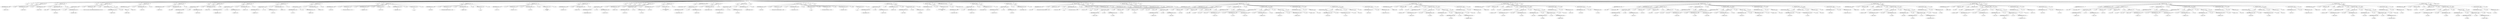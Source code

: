 digraph {

"Prog_11031"->"<
>11032";
"Prog_11031"->"<
>11033";
"Prog_11031"->"<
>11034";
"Prog_11031"->"CallFunction_11035";
"CallFunction_11035"->"IDENTIFIERExpression_11036";
"IDENTIFIERExpression_11036"->"<library>11037";
"CallFunction_11035"->"<(>11038";
"CallFunction_11035"->"IDENTIFIERExpression_11039";
"IDENTIFIERExpression_11039"->"<psych>11040";
"CallFunction_11035"->"<)>11041";
"Prog_11031"->"<
>11042";
"Prog_11031"->"CallFunction_11043";
"CallFunction_11043"->"IDENTIFIERExpression_11044";
"IDENTIFIERExpression_11044"->"<library>11045";
"CallFunction_11043"->"<(>11046";
"CallFunction_11043"->"IDENTIFIERExpression_11047";
"IDENTIFIERExpression_11047"->"<asbio>11048";
"CallFunction_11043"->"<)>11049";
"Prog_11031"->"<
>11050";
"Prog_11031"->"<
>11051";
"Prog_11031"->"CallFunction_11052";
"CallFunction_11052"->"AssignmentOpetators_11053";
"AssignmentOpetators_11053"->"IDENTIFIERExpression_11054";
"IDENTIFIERExpression_11054"->"<dat>11055";
"AssignmentOpetators_11053"->"<<->11056";
"AssignmentOpetators_11053"->"IDENTIFIERExpression_11057";
"IDENTIFIERExpression_11057"->"<read.table>11058";
"CallFunction_11052"->"<(>11059";
"CallFunction_11052"->"STRINGExpression_11060";
"STRINGExpression_11060"->"<http://www.uvm.edu/~dhowell/methods8/DataFiles/Tab2-1.dat>11061";
"CallFunction_11052"->"<,>11062";
"CallFunction_11052"->"AssignmentOpetators_11063";
"AssignmentOpetators_11063"->"IDENTIFIERExpression_11064";
"IDENTIFIERExpression_11064"->"<header>11065";
"AssignmentOpetators_11063"->"<=>11066";
"AssignmentOpetators_11063"->"TRUE_11067";
"TRUE_11067"->"<TRUE>11068";
"CallFunction_11052"->"<)>11069";
"Prog_11031"->"<
>11070";
"Prog_11031"->"CallFunction_11071";
"CallFunction_11071"->"IDENTIFIERExpression_11072";
"IDENTIFIERExpression_11072"->"<head>11073";
"CallFunction_11071"->"<(>11074";
"CallFunction_11071"->"IDENTIFIERExpression_11075";
"IDENTIFIERExpression_11075"->"<dat>11076";
"CallFunction_11071"->"<)>11077";
"Prog_11031"->"<
>11078";
"Prog_11031"->"CallFunction_11079";
"CallFunction_11079"->"IDENTIFIERExpression_11080";
"IDENTIFIERExpression_11080"->"<attach>11081";
"CallFunction_11079"->"<(>11082";
"CallFunction_11079"->"IDENTIFIERExpression_11083";
"IDENTIFIERExpression_11083"->"<dat>11084";
"CallFunction_11079"->"<)>11085";
"Prog_11031"->"<
>11086";
"Prog_11031"->"<
>11087";
"Prog_11031"->"CallFunction_11088";
"CallFunction_11088"->"AssignmentOpetators_11089";
"AssignmentOpetators_11089"->"IDENTIFIERExpression_11090";
"IDENTIFIERExpression_11090"->"<sampmean>11091";
"AssignmentOpetators_11089"->"<<->11092";
"AssignmentOpetators_11089"->"IDENTIFIERExpression_11093";
"IDENTIFIERExpression_11093"->"<mean>11094";
"CallFunction_11088"->"<(>11095";
"CallFunction_11088"->"IDENTIFIERExpression_11096";
"IDENTIFIERExpression_11096"->"<RxTime>11097";
"CallFunction_11088"->"<)>11098";
"Prog_11031"->"<
>11099";
"Prog_11031"->"CallFunction_11100";
"CallFunction_11100"->"AssignmentOpetators_11101";
"AssignmentOpetators_11101"->"IDENTIFIERExpression_11102";
"IDENTIFIERExpression_11102"->"<sampmedian>11103";
"AssignmentOpetators_11101"->"<<->11104";
"AssignmentOpetators_11101"->"IDENTIFIERExpression_11105";
"IDENTIFIERExpression_11105"->"<median>11106";
"CallFunction_11100"->"<(>11107";
"CallFunction_11100"->"IDENTIFIERExpression_11108";
"IDENTIFIERExpression_11108"->"<RxTime>11109";
"CallFunction_11100"->"<)>11110";
"Prog_11031"->"<
>11111";
"Prog_11031"->"CallFunction_11112";
"CallFunction_11112"->"AssignmentOpetators_11113";
"AssignmentOpetators_11113"->"IDENTIFIERExpression_11114";
"IDENTIFIERExpression_11114"->"<sampsd>11115";
"AssignmentOpetators_11113"->"<<->11116";
"AssignmentOpetators_11113"->"IDENTIFIERExpression_11117";
"IDENTIFIERExpression_11117"->"<sd>11118";
"CallFunction_11112"->"<(>11119";
"CallFunction_11112"->"IDENTIFIERExpression_11120";
"IDENTIFIERExpression_11120"->"<RxTime>11121";
"CallFunction_11112"->"<)>11122";
"Prog_11031"->"<
>11123";
"Prog_11031"->"CallFunction_11124";
"CallFunction_11124"->"AssignmentOpetators_11125";
"AssignmentOpetators_11125"->"IDENTIFIERExpression_11126";
"IDENTIFIERExpression_11126"->"<n>11127";
"AssignmentOpetators_11125"->"<<->11128";
"AssignmentOpetators_11125"->"IDENTIFIERExpression_11129";
"IDENTIFIERExpression_11129"->"<length>11130";
"CallFunction_11124"->"<(>11131";
"CallFunction_11124"->"IDENTIFIERExpression_11132";
"IDENTIFIERExpression_11132"->"<RxTime>11133";
"CallFunction_11124"->"<)>11134";
"Prog_11031"->"<
>11135";
"Prog_11031"->"<
>11136";
"Prog_11031"->"CallFunction_11137";
"CallFunction_11137"->"IDENTIFIERExpression_11138";
"IDENTIFIERExpression_11138"->"<cat>11139";
"CallFunction_11137"->"<(>11140";
"CallFunction_11137"->"STRINGExpression_11141";
"STRINGExpression_11141"->"<The mean and median are >11142";
"CallFunction_11137"->"<,>11143";
"CallFunction_11137"->"IDENTIFIERExpression_11144";
"IDENTIFIERExpression_11144"->"<sampmean>11145";
"CallFunction_11137"->"<,>11146";
"CallFunction_11137"->"STRINGExpression_11147";
"STRINGExpression_11147"->"< and >11148";
"CallFunction_11137"->"<,>11149";
"CallFunction_11137"->"IDENTIFIERExpression_11150";
"IDENTIFIERExpression_11150"->"<sampmedian>11151";
"CallFunction_11137"->"<,>11152";
"CallFunction_11137"->"STRINGExpression_11153";
"STRINGExpression_11153"->"<\n>11154";
"CallFunction_11137"->"<)>11155";
"Prog_11031"->"<
>11156";
"Prog_11031"->"CallFunction_11157";
"CallFunction_11157"->"IDENTIFIERExpression_11158";
"IDENTIFIERExpression_11158"->"<cat>11159";
"CallFunction_11157"->"<(>11160";
"CallFunction_11157"->"STRINGExpression_11161";
"STRINGExpression_11161"->"<The sample standard deviation is >11162";
"CallFunction_11157"->"<,>11163";
"CallFunction_11157"->"IDENTIFIERExpression_11164";
"IDENTIFIERExpression_11164"->"<sampsd>11165";
"CallFunction_11157"->"<,>11166";
"CallFunction_11157"->"STRINGExpression_11167";
"STRINGExpression_11167"->"<\n>11168";
"CallFunction_11157"->"<)>11169";
"Prog_11031"->"<
>11170";
"Prog_11031"->"CallFunction_11171";
"CallFunction_11171"->"IDENTIFIERExpression_11172";
"IDENTIFIERExpression_11172"->"<cat>11173";
"CallFunction_11171"->"<(>11174";
"CallFunction_11171"->"STRINGExpression_11175";
"STRINGExpression_11175"->"<There are >11176";
"CallFunction_11171"->"<,>11177";
"CallFunction_11171"->"IDENTIFIERExpression_11178";
"IDENTIFIERExpression_11178"->"<n>11179";
"CallFunction_11171"->"<,>11180";
"CallFunction_11171"->"STRINGExpression_11181";
"STRINGExpression_11181"->"< observations \n>11182";
"CallFunction_11171"->"<)>11183";
"Prog_11031"->"<
>11184";
"Prog_11031"->"CallFunction_11185";
"CallFunction_11185"->"IDENTIFIERExpression_11186";
"IDENTIFIERExpression_11186"->"<describe>11187";
"CallFunction_11185"->"<(>11188";
"CallFunction_11185"->"IDENTIFIERExpression_11189";
"IDENTIFIERExpression_11189"->"<RxTime>11190";
"CallFunction_11185"->"<)>11191";
"Prog_11031"->"<
>11192";
"Prog_11031"->"<
>11193";
"Prog_11031"->"<
>11194";
"Prog_11031"->"<
>11195";
"Prog_11031"->"<
>11196";
"Prog_11031"->"CallFunction_11197";
"CallFunction_11197"->"AssignmentOpetators_11198";
"AssignmentOpetators_11198"->"IDENTIFIERExpression_11199";
"IDENTIFIERExpression_11199"->"<trimmed.sample>11200";
"AssignmentOpetators_11198"->"<<->11201";
"AssignmentOpetators_11198"->"IDENTIFIERExpression_11202";
"IDENTIFIERExpression_11202"->"<trim.me>11203";
"CallFunction_11197"->"<(>11204";
"CallFunction_11197"->"IDENTIFIERExpression_11205";
"IDENTIFIERExpression_11205"->"<RxTime>11206";
"CallFunction_11197"->"<,>11207";
"CallFunction_11197"->"AssignmentOpetators_11208";
"AssignmentOpetators_11208"->"IDENTIFIERExpression_11209";
"IDENTIFIERExpression_11209"->"<trim>11210";
"AssignmentOpetators_11208"->"<=>11211";
"AssignmentOpetators_11208"->"FLOATExpression_11212";
"FLOATExpression_11212"->"<.10>11213";
"CallFunction_11197"->"<)>11214";
"Prog_11031"->"<
>11215";
"Prog_11031"->"CallFunction_11216";
"CallFunction_11216"->"IDENTIFIERExpression_11217";
"IDENTIFIERExpression_11217"->"<cat>11218";
"CallFunction_11216"->"<(>11219";
"CallFunction_11216"->"STRINGExpression_11220";
"STRINGExpression_11220"->"<The trimmed sample is \n>11221";
"CallFunction_11216"->"<)>11222";
"Prog_11031"->"<
>11223";
"Prog_11031"->"IDENTIFIERExpression_11224";
"IDENTIFIERExpression_11224"->"<trimmed.sample>11225";
"Prog_11031"->"<
>11226";
"Prog_11031"->"CallFunction_11227";
"CallFunction_11227"->"AssignmentOpetators_11228";
"AssignmentOpetators_11228"->"IDENTIFIERExpression_11229";
"IDENTIFIERExpression_11229"->"<trimmed.mean>11230";
"AssignmentOpetators_11228"->"<<->11231";
"AssignmentOpetators_11228"->"IDENTIFIERExpression_11232";
"IDENTIFIERExpression_11232"->"<mean>11233";
"CallFunction_11227"->"<(>11234";
"CallFunction_11227"->"IDENTIFIERExpression_11235";
"IDENTIFIERExpression_11235"->"<trimmed.sample>11236";
"CallFunction_11227"->"<)>11237";
"Prog_11031"->"<
>11238";
"Prog_11031"->"CallFunction_11239";
"CallFunction_11239"->"AssignmentOpetators_11240";
"AssignmentOpetators_11240"->"IDENTIFIERExpression_11241";
"IDENTIFIERExpression_11241"->"<trimmed.sd>11242";
"AssignmentOpetators_11240"->"<<->11243";
"AssignmentOpetators_11240"->"IDENTIFIERExpression_11244";
"IDENTIFIERExpression_11244"->"<sd>11245";
"CallFunction_11239"->"<(>11246";
"CallFunction_11239"->"IDENTIFIERExpression_11247";
"IDENTIFIERExpression_11247"->"<trimmed.sample>11248";
"CallFunction_11239"->"<)>11249";
"Prog_11031"->"<
>11250";
"Prog_11031"->"CallFunction_11251";
"CallFunction_11251"->"IDENTIFIERExpression_11252";
"IDENTIFIERExpression_11252"->"<cat>11253";
"CallFunction_11251"->"<(>11254";
"CallFunction_11251"->"STRINGExpression_11255";
"STRINGExpression_11255"->"<The mean of the trimmed sample is >11256";
"CallFunction_11251"->"<,>11257";
"CallFunction_11251"->"IDENTIFIERExpression_11258";
"IDENTIFIERExpression_11258"->"<trimmed.mean>11259";
"CallFunction_11251"->"<,>11260";
"CallFunction_11251"->"STRINGExpression_11261";
"STRINGExpression_11261"->"<\n>11262";
"CallFunction_11251"->"<,>11263";
"CallFunction_11251"->"STRINGExpression_11264";
"STRINGExpression_11264"->"<The standard deviation is >11265";
"CallFunction_11251"->"<,>11266";
"CallFunction_11251"->"IDENTIFIERExpression_11267";
"IDENTIFIERExpression_11267"->"<trimmed.sd>11268";
"CallFunction_11251"->"<,>11269";
"CallFunction_11251"->"STRINGExpression_11270";
"STRINGExpression_11270"->"<\n>11271";
"CallFunction_11251"->"<)>11272";
"Prog_11031"->"<
>11273";
"Prog_11031"->"<
>11274";
"Prog_11031"->"<
>11275";
"Prog_11031"->"CallFunction_11276";
"CallFunction_11276"->"AssignmentOpetators_11277";
"AssignmentOpetators_11277"->"IDENTIFIERExpression_11278";
"IDENTIFIERExpression_11278"->"<winsor.sample>11279";
"AssignmentOpetators_11277"->"<<->11280";
"AssignmentOpetators_11277"->"IDENTIFIERExpression_11281";
"IDENTIFIERExpression_11281"->"<winsor>11282";
"CallFunction_11276"->"<(>11283";
"CallFunction_11276"->"IDENTIFIERExpression_11284";
"IDENTIFIERExpression_11284"->"<RxTime>11285";
"CallFunction_11276"->"<,>11286";
"CallFunction_11276"->"AssignmentOpetators_11287";
"AssignmentOpetators_11287"->"IDENTIFIERExpression_11288";
"IDENTIFIERExpression_11288"->"<trim>11289";
"AssignmentOpetators_11287"->"<=>11290";
"AssignmentOpetators_11287"->"FLOATExpression_11291";
"FLOATExpression_11291"->"<.10>11292";
"CallFunction_11276"->"<)>11293";
"Prog_11031"->"<
>11294";
"Prog_11031"->"CallFunction_11295";
"CallFunction_11295"->"IDENTIFIERExpression_11296";
"IDENTIFIERExpression_11296"->"<cat>11297";
"CallFunction_11295"->"<(>11298";
"CallFunction_11295"->"STRINGExpression_11299";
"STRINGExpression_11299"->"<The Winsorized sample is \n>11300";
"CallFunction_11295"->"<)>11301";
"Prog_11031"->"<
>11302";
"Prog_11031"->"IDENTIFIERExpression_11303";
"IDENTIFIERExpression_11303"->"<winsor.sample>11304";
"Prog_11031"->"<
>11305";
"Prog_11031"->"CallFunction_11306";
"CallFunction_11306"->"AssignmentOpetators_11307";
"AssignmentOpetators_11307"->"IDENTIFIERExpression_11308";
"IDENTIFIERExpression_11308"->"<winsor.mean>11309";
"AssignmentOpetators_11307"->"<<->11310";
"AssignmentOpetators_11307"->"IDENTIFIERExpression_11311";
"IDENTIFIERExpression_11311"->"<mean>11312";
"CallFunction_11306"->"<(>11313";
"CallFunction_11306"->"IDENTIFIERExpression_11314";
"IDENTIFIERExpression_11314"->"<winsor.sample>11315";
"CallFunction_11306"->"<)>11316";
"Prog_11031"->"<
>11317";
"Prog_11031"->"CallFunction_11318";
"CallFunction_11318"->"AssignmentOpetators_11319";
"AssignmentOpetators_11319"->"IDENTIFIERExpression_11320";
"IDENTIFIERExpression_11320"->"<winsor.sd>11321";
"AssignmentOpetators_11319"->"<<->11322";
"AssignmentOpetators_11319"->"IDENTIFIERExpression_11323";
"IDENTIFIERExpression_11323"->"<sd>11324";
"CallFunction_11318"->"<(>11325";
"CallFunction_11318"->"IDENTIFIERExpression_11326";
"IDENTIFIERExpression_11326"->"<winsor.sample>11327";
"CallFunction_11318"->"<)>11328";
"Prog_11031"->"<
>11329";
"Prog_11031"->"CallFunction_11330";
"CallFunction_11330"->"IDENTIFIERExpression_11331";
"IDENTIFIERExpression_11331"->"<cat>11332";
"CallFunction_11330"->"<(>11333";
"CallFunction_11330"->"STRINGExpression_11334";
"STRINGExpression_11334"->"<The mean of the Winsorized sample is >11335";
"CallFunction_11330"->"<,>11336";
"CallFunction_11330"->"IDENTIFIERExpression_11337";
"IDENTIFIERExpression_11337"->"<winsor.mean>11338";
"CallFunction_11330"->"<,>11339";
"CallFunction_11330"->"STRINGExpression_11340";
"STRINGExpression_11340"->"<\n>11341";
"CallFunction_11330"->"<,>11342";
"CallFunction_11330"->"STRINGExpression_11343";
"STRINGExpression_11343"->"<The standard deviation is >11344";
"CallFunction_11330"->"<,>11345";
"CallFunction_11330"->"IDENTIFIERExpression_11346";
"IDENTIFIERExpression_11346"->"<winsor.sd>11347";
"CallFunction_11330"->"<,>11348";
"CallFunction_11330"->"STRINGExpression_11349";
"STRINGExpression_11349"->"<\n>11350";
"CallFunction_11330"->"<)>11351";
"Prog_11031"->"<
>11352";
"Prog_11031"->"<
>11353";
"Prog_11031"->"<
>11354";
"Prog_11031"->"CallFunction_11355";
"CallFunction_11355"->"IDENTIFIERExpression_11356";
"IDENTIFIERExpression_11356"->"<par>11357";
"CallFunction_11355"->"<(>11358";
"CallFunction_11355"->"CallFunction_11359";
"CallFunction_11359"->"AssignmentOpetators_11360";
"AssignmentOpetators_11360"->"IDENTIFIERExpression_11361";
"IDENTIFIERExpression_11361"->"<mfrow>11362";
"AssignmentOpetators_11360"->"<=>11363";
"AssignmentOpetators_11360"->"IDENTIFIERExpression_11364";
"IDENTIFIERExpression_11364"->"<c>11365";
"CallFunction_11359"->"<(>11366";
"CallFunction_11359"->"INTExpression_11367";
"INTExpression_11367"->"<3>11368";
"CallFunction_11359"->"<,>11369";
"CallFunction_11359"->"INTExpression_11370";
"INTExpression_11370"->"<1>11371";
"CallFunction_11359"->"<)>11372";
"CallFunction_11355"->"<)>11373";
"Prog_11031"->"<
>11374";
"Prog_11031"->"<
>11375";
"Prog_11031"->"<
>11376";
"Prog_11031"->"CallFunction_11377";
"CallFunction_11377"->"IDENTIFIERExpression_11378";
"IDENTIFIERExpression_11378"->"<hist>11379";
"CallFunction_11377"->"<(>11380";
"CallFunction_11377"->"IDENTIFIERExpression_11381";
"IDENTIFIERExpression_11381"->"<RxTime>11382";
"CallFunction_11377"->"<,>11383";
"CallFunction_11377"->"CallFunction_11384";
"CallFunction_11384"->"AssignmentOpetators_11385";
"AssignmentOpetators_11385"->"IDENTIFIERExpression_11386";
"IDENTIFIERExpression_11386"->"<breaks>11387";
"AssignmentOpetators_11385"->"<=>11388";
"AssignmentOpetators_11385"->"IDENTIFIERExpression_11389";
"IDENTIFIERExpression_11389"->"<seq>11390";
"CallFunction_11384"->"<(>11391";
"CallFunction_11384"->"INTExpression_11392";
"INTExpression_11392"->"<30>11393";
"CallFunction_11384"->"<,>11394";
"CallFunction_11384"->"INTExpression_11395";
"INTExpression_11395"->"<130>11396";
"CallFunction_11384"->"<,>11397";
"CallFunction_11384"->"INTExpression_11398";
"INTExpression_11398"->"<5>11399";
"CallFunction_11384"->"<)>11400";
"CallFunction_11377"->"<,>11401";
"CallFunction_11377"->"AssignmentOpetators_11402";
"AssignmentOpetators_11402"->"IDENTIFIERExpression_11403";
"IDENTIFIERExpression_11403"->"<col>11404";
"AssignmentOpetators_11402"->"<=>11405";
"AssignmentOpetators_11402"->"STRINGExpression_11406";
"STRINGExpression_11406"->"<blue>11407";
"CallFunction_11377"->"<,>11408";
"CallFunction_11377"->"CallFunction_11409";
"CallFunction_11409"->"AssignmentOpetators_11410";
"AssignmentOpetators_11410"->"IDENTIFIERExpression_11411";
"IDENTIFIERExpression_11411"->"<xlim>11412";
"AssignmentOpetators_11410"->"<=>11413";
"AssignmentOpetators_11410"->"IDENTIFIERExpression_11414";
"IDENTIFIERExpression_11414"->"<c>11415";
"CallFunction_11409"->"<(>11416";
"CallFunction_11409"->"CallFunction_11417";
"CallFunction_11417"->"IDENTIFIERExpression_11418";
"IDENTIFIERExpression_11418"->"<min>11419";
"CallFunction_11417"->"<(>11420";
"CallFunction_11417"->"IDENTIFIERExpression_11421";
"IDENTIFIERExpression_11421"->"<RxTime>11422";
"CallFunction_11417"->"<)>11423";
"CallFunction_11409"->"<,>11424";
"CallFunction_11409"->"CallFunction_11425";
"CallFunction_11425"->"IDENTIFIERExpression_11426";
"IDENTIFIERExpression_11426"->"<max>11427";
"CallFunction_11425"->"<(>11428";
"CallFunction_11425"->"IDENTIFIERExpression_11429";
"IDENTIFIERExpression_11429"->"<RxTime>11430";
"CallFunction_11425"->"<)>11431";
"CallFunction_11409"->"<)>11432";
"CallFunction_11377"->"<,>11433";
"CallFunction_11377"->"AssignmentOpetators_11434";
"AssignmentOpetators_11434"->"IDENTIFIERExpression_11435";
"IDENTIFIERExpression_11435"->"<density>11436";
"AssignmentOpetators_11434"->"<=>11437";
"AssignmentOpetators_11434"->"INTExpression_11438";
"INTExpression_11438"->"<10>11439";
"CallFunction_11377"->"<,>11440";
"CallFunction_11377"->"CallFunction_11441";
"CallFunction_11441"->"AssignmentOpetators_11442";
"AssignmentOpetators_11442"->"IDENTIFIERExpression_11443";
"IDENTIFIERExpression_11443"->"<ylim>11444";
"AssignmentOpetators_11442"->"<=>11445";
"AssignmentOpetators_11442"->"IDENTIFIERExpression_11446";
"IDENTIFIERExpression_11446"->"<c>11447";
"CallFunction_11441"->"<(>11448";
"CallFunction_11441"->"INTExpression_11449";
"INTExpression_11449"->"<0>11450";
"CallFunction_11441"->"<,>11451";
"CallFunction_11441"->"INTExpression_11452";
"INTExpression_11452"->"<60>11453";
"CallFunction_11441"->"<)>11454";
"CallFunction_11377"->"<,>11455";
"CallFunction_11377"->"AssignmentOpetators_11456";
"AssignmentOpetators_11456"->"IDENTIFIERExpression_11457";
"IDENTIFIERExpression_11457"->"<xlab>11458";
"AssignmentOpetators_11456"->"<=>11459";
"AssignmentOpetators_11456"->"STRINGExpression_11460";
"STRINGExpression_11460"->"<Reaction Time>11461";
"CallFunction_11377"->"<)>11462";
"Prog_11031"->"<
>11463";
"Prog_11031"->"CallFunction_11464";
"CallFunction_11464"->"IDENTIFIERExpression_11465";
"IDENTIFIERExpression_11465"->"<legend>11466";
"CallFunction_11464"->"<(>11467";
"CallFunction_11464"->"INTExpression_11468";
"INTExpression_11468"->"<80>11469";
"CallFunction_11464"->"<,>11470";
"CallFunction_11464"->"INTExpression_11471";
"INTExpression_11471"->"<45>11472";
"CallFunction_11464"->"<,>11473";
"CallFunction_11464"->"CallFunction_11474";
"CallFunction_11474"->"IDENTIFIERExpression_11475";
"IDENTIFIERExpression_11475"->"<substitute>11476";
"CallFunction_11474"->"<(>11477";
"CallFunction_11474"->"Comparisons_11478";
"Comparisons_11478"->"IDENTIFIERExpression_11479";
"IDENTIFIERExpression_11479"->"<Mean>11480";
"Comparisons_11478"->"<==>11481";
"Comparisons_11478"->"IDENTIFIERExpression_11482";
"IDENTIFIERExpression_11482"->"<a>11483";
"CallFunction_11474"->"<,>11484";
"CallFunction_11474"->"CallFunction_11485";
"CallFunction_11485"->"IDENTIFIERExpression_11486";
"IDENTIFIERExpression_11486"->"<list>11487";
"CallFunction_11485"->"<(>11488";
"CallFunction_11485"->"AssignmentOpetators_11489";
"AssignmentOpetators_11489"->"IDENTIFIERExpression_11490";
"IDENTIFIERExpression_11490"->"<a>11491";
"AssignmentOpetators_11489"->"<=>11492";
"AssignmentOpetators_11489"->"IDENTIFIERExpression_11493";
"IDENTIFIERExpression_11493"->"<sampmean>11494";
"CallFunction_11485"->"<)>11495";
"CallFunction_11474"->"<)>11496";
"CallFunction_11464"->"<,>11497";
"CallFunction_11464"->"AssignmentOpetators_11498";
"AssignmentOpetators_11498"->"IDENTIFIERExpression_11499";
"IDENTIFIERExpression_11499"->"<bty>11500";
"AssignmentOpetators_11498"->"<=>11501";
"AssignmentOpetators_11498"->"STRINGExpression_11502";
"STRINGExpression_11502"->"<n>11503";
"CallFunction_11464"->"<)>11504";
"Prog_11031"->"<
>11505";
"Prog_11031"->"CallFunction_11506";
"CallFunction_11506"->"IDENTIFIERExpression_11507";
"IDENTIFIERExpression_11507"->"<legend>11508";
"CallFunction_11506"->"<(>11509";
"CallFunction_11506"->"INTExpression_11510";
"INTExpression_11510"->"<80>11511";
"CallFunction_11506"->"<,>11512";
"CallFunction_11506"->"INTExpression_11513";
"INTExpression_11513"->"<30>11514";
"CallFunction_11506"->"<,>11515";
"CallFunction_11506"->"CallFunction_11516";
"CallFunction_11516"->"IDENTIFIERExpression_11517";
"IDENTIFIERExpression_11517"->"<substitute>11518";
"CallFunction_11516"->"<(>11519";
"CallFunction_11516"->"Comparisons_11520";
"Comparisons_11520"->"IDENTIFIERExpression_11521";
"IDENTIFIERExpression_11521"->"<sd>11522";
"Comparisons_11520"->"<==>11523";
"Comparisons_11520"->"IDENTIFIERExpression_11524";
"IDENTIFIERExpression_11524"->"<a>11525";
"CallFunction_11516"->"<,>11526";
"CallFunction_11516"->"CallFunction_11527";
"CallFunction_11527"->"IDENTIFIERExpression_11528";
"IDENTIFIERExpression_11528"->"<list>11529";
"CallFunction_11527"->"<(>11530";
"CallFunction_11527"->"AssignmentOpetators_11531";
"AssignmentOpetators_11531"->"IDENTIFIERExpression_11532";
"IDENTIFIERExpression_11532"->"<a>11533";
"AssignmentOpetators_11531"->"<=>11534";
"AssignmentOpetators_11531"->"IDENTIFIERExpression_11535";
"IDENTIFIERExpression_11535"->"<sampsd>11536";
"CallFunction_11527"->"<)>11537";
"CallFunction_11516"->"<)>11538";
"CallFunction_11506"->"<,>11539";
"CallFunction_11506"->"AssignmentOpetators_11540";
"AssignmentOpetators_11540"->"IDENTIFIERExpression_11541";
"IDENTIFIERExpression_11541"->"<col>11542";
"AssignmentOpetators_11540"->"<=>11543";
"AssignmentOpetators_11540"->"STRINGExpression_11544";
"STRINGExpression_11544"->"<blue>11545";
"CallFunction_11506"->"<,>11546";
"CallFunction_11506"->"AssignmentOpetators_11547";
"AssignmentOpetators_11547"->"IDENTIFIERExpression_11548";
"IDENTIFIERExpression_11548"->"<bty>11549";
"AssignmentOpetators_11547"->"<=>11550";
"AssignmentOpetators_11547"->"STRINGExpression_11551";
"STRINGExpression_11551"->"<n>11552";
"CallFunction_11506"->"<)>11553";
"Prog_11031"->"<
>11554";
"Prog_11031"->"<
>11555";
"Prog_11031"->"<
>11556";
"Prog_11031"->"CallFunction_11557";
"CallFunction_11557"->"IDENTIFIERExpression_11558";
"IDENTIFIERExpression_11558"->"<hist>11559";
"CallFunction_11557"->"<(>11560";
"CallFunction_11557"->"IDENTIFIERExpression_11561";
"IDENTIFIERExpression_11561"->"<trimmed.sample>11562";
"CallFunction_11557"->"<,>11563";
"CallFunction_11557"->"CallFunction_11564";
"CallFunction_11564"->"AssignmentOpetators_11565";
"AssignmentOpetators_11565"->"IDENTIFIERExpression_11566";
"IDENTIFIERExpression_11566"->"<breaks>11567";
"AssignmentOpetators_11565"->"<=>11568";
"AssignmentOpetators_11565"->"IDENTIFIERExpression_11569";
"IDENTIFIERExpression_11569"->"<seq>11570";
"CallFunction_11564"->"<(>11571";
"CallFunction_11564"->"INTExpression_11572";
"INTExpression_11572"->"<30>11573";
"CallFunction_11564"->"<,>11574";
"CallFunction_11564"->"INTExpression_11575";
"INTExpression_11575"->"<130>11576";
"CallFunction_11564"->"<,>11577";
"CallFunction_11564"->"INTExpression_11578";
"INTExpression_11578"->"<5>11579";
"CallFunction_11564"->"<)>11580";
"CallFunction_11557"->"<,>11581";
"CallFunction_11557"->"AssignmentOpetators_11582";
"AssignmentOpetators_11582"->"IDENTIFIERExpression_11583";
"IDENTIFIERExpression_11583"->"<col>11584";
"AssignmentOpetators_11582"->"<=>11585";
"AssignmentOpetators_11582"->"STRINGExpression_11586";
"STRINGExpression_11586"->"<red>11587";
"CallFunction_11557"->"<,>11588";
"CallFunction_11557"->"CallFunction_11589";
"CallFunction_11589"->"AssignmentOpetators_11590";
"AssignmentOpetators_11590"->"IDENTIFIERExpression_11591";
"IDENTIFIERExpression_11591"->"<xlim>11592";
"AssignmentOpetators_11590"->"<=>11593";
"AssignmentOpetators_11590"->"IDENTIFIERExpression_11594";
"IDENTIFIERExpression_11594"->"<c>11595";
"CallFunction_11589"->"<(>11596";
"CallFunction_11589"->"CallFunction_11597";
"CallFunction_11597"->"IDENTIFIERExpression_11598";
"IDENTIFIERExpression_11598"->"<min>11599";
"CallFunction_11597"->"<(>11600";
"CallFunction_11597"->"IDENTIFIERExpression_11601";
"IDENTIFIERExpression_11601"->"<RxTime>11602";
"CallFunction_11597"->"<)>11603";
"CallFunction_11589"->"<,>11604";
"CallFunction_11589"->"CallFunction_11605";
"CallFunction_11605"->"IDENTIFIERExpression_11606";
"IDENTIFIERExpression_11606"->"<max>11607";
"CallFunction_11605"->"<(>11608";
"CallFunction_11605"->"IDENTIFIERExpression_11609";
"IDENTIFIERExpression_11609"->"<RxTime>11610";
"CallFunction_11605"->"<)>11611";
"CallFunction_11589"->"<)>11612";
"CallFunction_11557"->"<,>11613";
"CallFunction_11557"->"AssignmentOpetators_11614";
"AssignmentOpetators_11614"->"IDENTIFIERExpression_11615";
"IDENTIFIERExpression_11615"->"<density>11616";
"AssignmentOpetators_11614"->"<=>11617";
"AssignmentOpetators_11614"->"INTExpression_11618";
"INTExpression_11618"->"<20>11619";
"CallFunction_11557"->"<,>11620";
"CallFunction_11557"->"CallFunction_11621";
"CallFunction_11621"->"AssignmentOpetators_11622";
"AssignmentOpetators_11622"->"IDENTIFIERExpression_11623";
"IDENTIFIERExpression_11623"->"<ylim>11624";
"AssignmentOpetators_11622"->"<=>11625";
"AssignmentOpetators_11622"->"IDENTIFIERExpression_11626";
"IDENTIFIERExpression_11626"->"<c>11627";
"CallFunction_11621"->"<(>11628";
"CallFunction_11621"->"INTExpression_11629";
"INTExpression_11629"->"<0>11630";
"CallFunction_11621"->"<,>11631";
"CallFunction_11621"->"INTExpression_11632";
"INTExpression_11632"->"<60>11633";
"CallFunction_11621"->"<)>11634";
"CallFunction_11557"->"<,>11635";
"CallFunction_11557"->"AssignmentOpetators_11636";
"AssignmentOpetators_11636"->"IDENTIFIERExpression_11637";
"IDENTIFIERExpression_11637"->"<xlab>11638";
"AssignmentOpetators_11636"->"<=>11639";
"AssignmentOpetators_11636"->"STRINGExpression_11640";
"STRINGExpression_11640"->"<Reaction Time>11641";
"CallFunction_11557"->"<)>11642";
"Prog_11031"->"<
>11643";
"Prog_11031"->"CallFunction_11644";
"CallFunction_11644"->"IDENTIFIERExpression_11645";
"IDENTIFIERExpression_11645"->"<legend>11646";
"CallFunction_11644"->"<(>11647";
"CallFunction_11644"->"INTExpression_11648";
"INTExpression_11648"->"<80>11649";
"CallFunction_11644"->"<,>11650";
"CallFunction_11644"->"INTExpression_11651";
"INTExpression_11651"->"<45>11652";
"CallFunction_11644"->"<,>11653";
"CallFunction_11644"->"CallFunction_11654";
"CallFunction_11654"->"IDENTIFIERExpression_11655";
"IDENTIFIERExpression_11655"->"<substitute>11656";
"CallFunction_11654"->"<(>11657";
"CallFunction_11654"->"Comparisons_11658";
"Comparisons_11658"->"IDENTIFIERExpression_11659";
"IDENTIFIERExpression_11659"->"<Mean>11660";
"Comparisons_11658"->"<==>11661";
"Comparisons_11658"->"IDENTIFIERExpression_11662";
"IDENTIFIERExpression_11662"->"<a>11663";
"CallFunction_11654"->"<,>11664";
"CallFunction_11654"->"CallFunction_11665";
"CallFunction_11665"->"IDENTIFIERExpression_11666";
"IDENTIFIERExpression_11666"->"<list>11667";
"CallFunction_11665"->"<(>11668";
"CallFunction_11665"->"AssignmentOpetators_11669";
"AssignmentOpetators_11669"->"IDENTIFIERExpression_11670";
"IDENTIFIERExpression_11670"->"<a>11671";
"AssignmentOpetators_11669"->"<=>11672";
"AssignmentOpetators_11669"->"IDENTIFIERExpression_11673";
"IDENTIFIERExpression_11673"->"<trimmed.mean>11674";
"CallFunction_11665"->"<)>11675";
"CallFunction_11654"->"<)>11676";
"CallFunction_11644"->"<,>11677";
"CallFunction_11644"->"AssignmentOpetators_11678";
"AssignmentOpetators_11678"->"IDENTIFIERExpression_11679";
"IDENTIFIERExpression_11679"->"<bty>11680";
"AssignmentOpetators_11678"->"<=>11681";
"AssignmentOpetators_11678"->"STRINGExpression_11682";
"STRINGExpression_11682"->"<n>11683";
"CallFunction_11644"->"<)>11684";
"Prog_11031"->"<
>11685";
"Prog_11031"->"CallFunction_11686";
"CallFunction_11686"->"IDENTIFIERExpression_11687";
"IDENTIFIERExpression_11687"->"<legend>11688";
"CallFunction_11686"->"<(>11689";
"CallFunction_11686"->"INTExpression_11690";
"INTExpression_11690"->"<80>11691";
"CallFunction_11686"->"<,>11692";
"CallFunction_11686"->"INTExpression_11693";
"INTExpression_11693"->"<30>11694";
"CallFunction_11686"->"<,>11695";
"CallFunction_11686"->"CallFunction_11696";
"CallFunction_11696"->"IDENTIFIERExpression_11697";
"IDENTIFIERExpression_11697"->"<substitute>11698";
"CallFunction_11696"->"<(>11699";
"CallFunction_11696"->"Comparisons_11700";
"Comparisons_11700"->"IDENTIFIERExpression_11701";
"IDENTIFIERExpression_11701"->"<sd>11702";
"Comparisons_11700"->"<==>11703";
"Comparisons_11700"->"IDENTIFIERExpression_11704";
"IDENTIFIERExpression_11704"->"<a>11705";
"CallFunction_11696"->"<,>11706";
"CallFunction_11696"->"CallFunction_11707";
"CallFunction_11707"->"IDENTIFIERExpression_11708";
"IDENTIFIERExpression_11708"->"<list>11709";
"CallFunction_11707"->"<(>11710";
"CallFunction_11707"->"AssignmentOpetators_11711";
"AssignmentOpetators_11711"->"IDENTIFIERExpression_11712";
"IDENTIFIERExpression_11712"->"<a>11713";
"AssignmentOpetators_11711"->"<=>11714";
"AssignmentOpetators_11711"->"IDENTIFIERExpression_11715";
"IDENTIFIERExpression_11715"->"<trimmed.sd>11716";
"CallFunction_11707"->"<)>11717";
"CallFunction_11696"->"<)>11718";
"CallFunction_11686"->"<,>11719";
"CallFunction_11686"->"AssignmentOpetators_11720";
"AssignmentOpetators_11720"->"IDENTIFIERExpression_11721";
"IDENTIFIERExpression_11721"->"<col>11722";
"AssignmentOpetators_11720"->"<=>11723";
"AssignmentOpetators_11720"->"STRINGExpression_11724";
"STRINGExpression_11724"->"<blue>11725";
"CallFunction_11686"->"<,>11726";
"CallFunction_11686"->"AssignmentOpetators_11727";
"AssignmentOpetators_11727"->"IDENTIFIERExpression_11728";
"IDENTIFIERExpression_11728"->"<bty>11729";
"AssignmentOpetators_11727"->"<=>11730";
"AssignmentOpetators_11727"->"STRINGExpression_11731";
"STRINGExpression_11731"->"<n>11732";
"CallFunction_11686"->"<)>11733";
"Prog_11031"->"<
>11734";
"Prog_11031"->"<
>11735";
"Prog_11031"->"CallFunction_11736";
"CallFunction_11736"->"IDENTIFIERExpression_11737";
"IDENTIFIERExpression_11737"->"<hist>11738";
"CallFunction_11736"->"<(>11739";
"CallFunction_11736"->"IDENTIFIERExpression_11740";
"IDENTIFIERExpression_11740"->"<winsor.sample>11741";
"CallFunction_11736"->"<,>11742";
"CallFunction_11736"->"CallFunction_11743";
"CallFunction_11743"->"AssignmentOpetators_11744";
"AssignmentOpetators_11744"->"IDENTIFIERExpression_11745";
"IDENTIFIERExpression_11745"->"<breaks>11746";
"AssignmentOpetators_11744"->"<=>11747";
"AssignmentOpetators_11744"->"IDENTIFIERExpression_11748";
"IDENTIFIERExpression_11748"->"<seq>11749";
"CallFunction_11743"->"<(>11750";
"CallFunction_11743"->"INTExpression_11751";
"INTExpression_11751"->"<30>11752";
"CallFunction_11743"->"<,>11753";
"CallFunction_11743"->"INTExpression_11754";
"INTExpression_11754"->"<130>11755";
"CallFunction_11743"->"<,>11756";
"CallFunction_11743"->"INTExpression_11757";
"INTExpression_11757"->"<5>11758";
"CallFunction_11743"->"<)>11759";
"CallFunction_11736"->"<,>11760";
"CallFunction_11736"->"AssignmentOpetators_11761";
"AssignmentOpetators_11761"->"IDENTIFIERExpression_11762";
"IDENTIFIERExpression_11762"->"<col>11763";
"AssignmentOpetators_11761"->"<=>11764";
"AssignmentOpetators_11761"->"STRINGExpression_11765";
"STRINGExpression_11765"->"<green>11766";
"CallFunction_11736"->"<,>11767";
"CallFunction_11736"->"CallFunction_11768";
"CallFunction_11768"->"AssignmentOpetators_11769";
"AssignmentOpetators_11769"->"IDENTIFIERExpression_11770";
"IDENTIFIERExpression_11770"->"<xlim>11771";
"AssignmentOpetators_11769"->"<=>11772";
"AssignmentOpetators_11769"->"IDENTIFIERExpression_11773";
"IDENTIFIERExpression_11773"->"<c>11774";
"CallFunction_11768"->"<(>11775";
"CallFunction_11768"->"CallFunction_11776";
"CallFunction_11776"->"IDENTIFIERExpression_11777";
"IDENTIFIERExpression_11777"->"<min>11778";
"CallFunction_11776"->"<(>11779";
"CallFunction_11776"->"IDENTIFIERExpression_11780";
"IDENTIFIERExpression_11780"->"<RxTime>11781";
"CallFunction_11776"->"<)>11782";
"CallFunction_11768"->"<,>11783";
"CallFunction_11768"->"CallFunction_11784";
"CallFunction_11784"->"IDENTIFIERExpression_11785";
"IDENTIFIERExpression_11785"->"<max>11786";
"CallFunction_11784"->"<(>11787";
"CallFunction_11784"->"IDENTIFIERExpression_11788";
"IDENTIFIERExpression_11788"->"<RxTime>11789";
"CallFunction_11784"->"<)>11790";
"CallFunction_11768"->"<)>11791";
"CallFunction_11736"->"<,>11792";
"CallFunction_11736"->"AssignmentOpetators_11793";
"AssignmentOpetators_11793"->"IDENTIFIERExpression_11794";
"IDENTIFIERExpression_11794"->"<density>11795";
"AssignmentOpetators_11793"->"<=>11796";
"AssignmentOpetators_11793"->"INTExpression_11797";
"INTExpression_11797"->"<20>11798";
"CallFunction_11736"->"<,>11799";
"CallFunction_11736"->"CallFunction_11800";
"CallFunction_11800"->"AssignmentOpetators_11801";
"AssignmentOpetators_11801"->"IDENTIFIERExpression_11802";
"IDENTIFIERExpression_11802"->"<ylim>11803";
"AssignmentOpetators_11801"->"<=>11804";
"AssignmentOpetators_11801"->"IDENTIFIERExpression_11805";
"IDENTIFIERExpression_11805"->"<c>11806";
"CallFunction_11800"->"<(>11807";
"CallFunction_11800"->"INTExpression_11808";
"INTExpression_11808"->"<0>11809";
"CallFunction_11800"->"<,>11810";
"CallFunction_11800"->"INTExpression_11811";
"INTExpression_11811"->"<60>11812";
"CallFunction_11800"->"<)>11813";
"CallFunction_11736"->"<,>11814";
"CallFunction_11736"->"AssignmentOpetators_11815";
"AssignmentOpetators_11815"->"IDENTIFIERExpression_11816";
"IDENTIFIERExpression_11816"->"<xlab>11817";
"AssignmentOpetators_11815"->"<=>11818";
"AssignmentOpetators_11815"->"STRINGExpression_11819";
"STRINGExpression_11819"->"<Reaction Time>11820";
"CallFunction_11736"->"<)>11821";
"Prog_11031"->"<
>11822";
"Prog_11031"->"CallFunction_11823";
"CallFunction_11823"->"IDENTIFIERExpression_11824";
"IDENTIFIERExpression_11824"->"<legend>11825";
"CallFunction_11823"->"<(>11826";
"CallFunction_11823"->"INTExpression_11827";
"INTExpression_11827"->"<80>11828";
"CallFunction_11823"->"<,>11829";
"CallFunction_11823"->"INTExpression_11830";
"INTExpression_11830"->"<45>11831";
"CallFunction_11823"->"<,>11832";
"CallFunction_11823"->"CallFunction_11833";
"CallFunction_11833"->"IDENTIFIERExpression_11834";
"IDENTIFIERExpression_11834"->"<substitute>11835";
"CallFunction_11833"->"<(>11836";
"CallFunction_11833"->"Comparisons_11837";
"Comparisons_11837"->"IDENTIFIERExpression_11838";
"IDENTIFIERExpression_11838"->"<Mean>11839";
"Comparisons_11837"->"<==>11840";
"Comparisons_11837"->"IDENTIFIERExpression_11841";
"IDENTIFIERExpression_11841"->"<a>11842";
"CallFunction_11833"->"<,>11843";
"CallFunction_11833"->"CallFunction_11844";
"CallFunction_11844"->"IDENTIFIERExpression_11845";
"IDENTIFIERExpression_11845"->"<list>11846";
"CallFunction_11844"->"<(>11847";
"CallFunction_11844"->"AssignmentOpetators_11848";
"AssignmentOpetators_11848"->"IDENTIFIERExpression_11849";
"IDENTIFIERExpression_11849"->"<a>11850";
"AssignmentOpetators_11848"->"<=>11851";
"AssignmentOpetators_11848"->"IDENTIFIERExpression_11852";
"IDENTIFIERExpression_11852"->"<winsor.mean>11853";
"CallFunction_11844"->"<)>11854";
"CallFunction_11833"->"<)>11855";
"CallFunction_11823"->"<,>11856";
"CallFunction_11823"->"AssignmentOpetators_11857";
"AssignmentOpetators_11857"->"IDENTIFIERExpression_11858";
"IDENTIFIERExpression_11858"->"<bty>11859";
"AssignmentOpetators_11857"->"<=>11860";
"AssignmentOpetators_11857"->"STRINGExpression_11861";
"STRINGExpression_11861"->"<n>11862";
"CallFunction_11823"->"<)>11863";
"Prog_11031"->"<
>11864";
"Prog_11031"->"CallFunction_11865";
"CallFunction_11865"->"IDENTIFIERExpression_11866";
"IDENTIFIERExpression_11866"->"<legend>11867";
"CallFunction_11865"->"<(>11868";
"CallFunction_11865"->"INTExpression_11869";
"INTExpression_11869"->"<80>11870";
"CallFunction_11865"->"<,>11871";
"CallFunction_11865"->"INTExpression_11872";
"INTExpression_11872"->"<30>11873";
"CallFunction_11865"->"<,>11874";
"CallFunction_11865"->"CallFunction_11875";
"CallFunction_11875"->"IDENTIFIERExpression_11876";
"IDENTIFIERExpression_11876"->"<substitute>11877";
"CallFunction_11875"->"<(>11878";
"CallFunction_11875"->"Comparisons_11879";
"Comparisons_11879"->"IDENTIFIERExpression_11880";
"IDENTIFIERExpression_11880"->"<sd>11881";
"Comparisons_11879"->"<==>11882";
"Comparisons_11879"->"IDENTIFIERExpression_11883";
"IDENTIFIERExpression_11883"->"<a>11884";
"CallFunction_11875"->"<,>11885";
"CallFunction_11875"->"CallFunction_11886";
"CallFunction_11886"->"IDENTIFIERExpression_11887";
"IDENTIFIERExpression_11887"->"<list>11888";
"CallFunction_11886"->"<(>11889";
"CallFunction_11886"->"AssignmentOpetators_11890";
"AssignmentOpetators_11890"->"IDENTIFIERExpression_11891";
"IDENTIFIERExpression_11891"->"<a>11892";
"AssignmentOpetators_11890"->"<=>11893";
"AssignmentOpetators_11890"->"IDENTIFIERExpression_11894";
"IDENTIFIERExpression_11894"->"<winsor.sd>11895";
"CallFunction_11886"->"<)>11896";
"CallFunction_11875"->"<)>11897";
"CallFunction_11865"->"<,>11898";
"CallFunction_11865"->"AssignmentOpetators_11899";
"AssignmentOpetators_11899"->"IDENTIFIERExpression_11900";
"IDENTIFIERExpression_11900"->"<bty>11901";
"AssignmentOpetators_11899"->"<=>11902";
"AssignmentOpetators_11899"->"STRINGExpression_11903";
"STRINGExpression_11903"->"<n>11904";
"CallFunction_11865"->"<)>11905";
"Prog_11031"->"<
>11906";
"Prog_11031"->"<<EOF>>11907";
}
